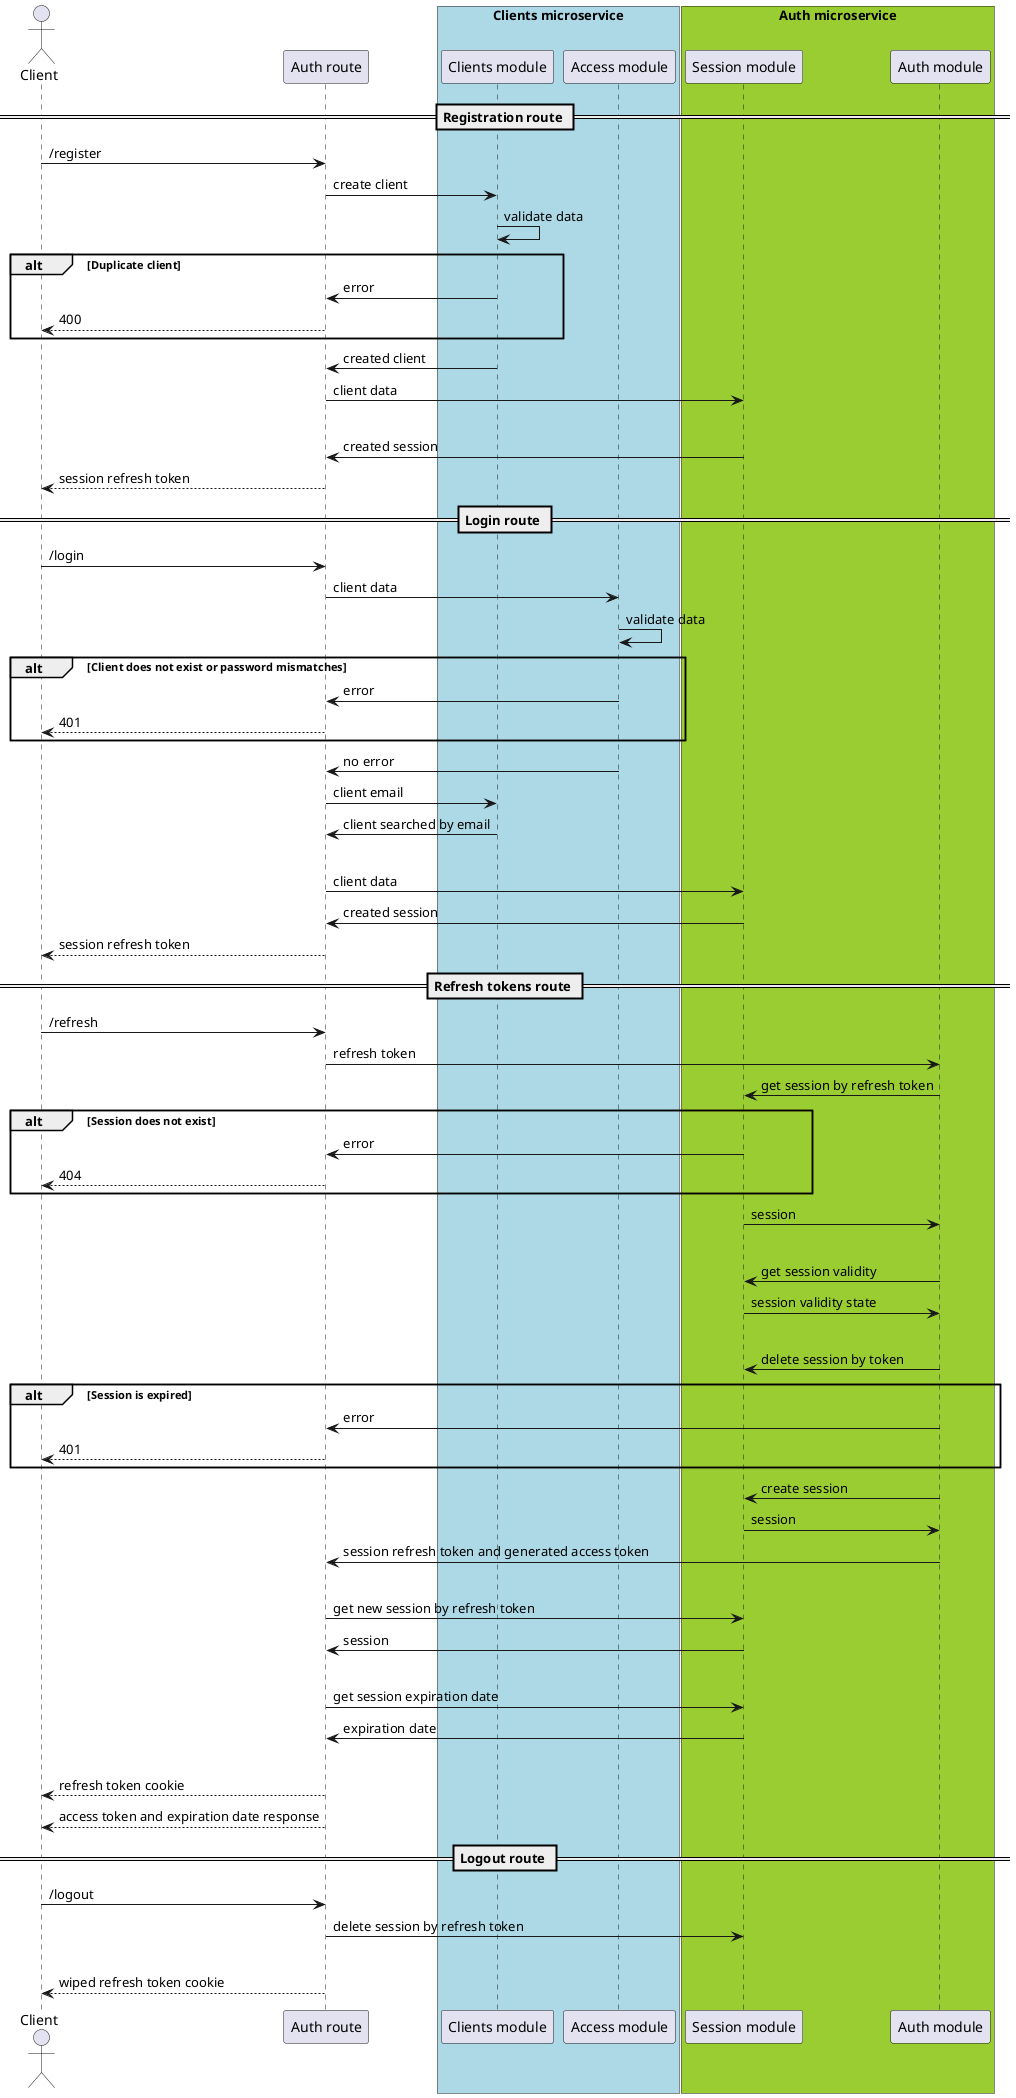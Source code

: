 @startuml auth_route

actor Client as cl

participant "Auth route" as aur

box "Clients microservice" #LightBLue
  participant "Clients module" as clm
  participant "Access module" as acm
end box

box "Auth microservice" #YellowGreen
  participant "Session module" as ssm
  participant "Auth module" as aum
end box

== Registration route ==

cl -> aur : /register
aur -> clm : create client
clm -> clm : validate data

alt Duplicate client
  clm -> aur : error
  aur --> cl : 400
end

clm -> aur : created client
aur -> ssm : client data
|||
ssm -> aur : created session
aur --> cl : session refresh token

== Login route ==

cl -> aur : /login
aur -> acm : client data
acm -> acm : validate data

alt  Client does not exist or password mismatches
  acm -> aur : error
  aur --> cl : 401
end

acm -> aur : no error
aur -> clm : client email
clm -> aur : client searched by email
|||
aur -> ssm : client data
ssm -> aur : created session
aur --> cl : session refresh token

== Refresh tokens route ==

cl -> aur : /refresh
aur -> aum : refresh token
aum -> ssm : get session by refresh token

alt Session does not exist
  ssm -> aur : error
  aur --> cl : 404
end

ssm -> aum : session
|||
aum -> ssm : get session validity
ssm -> aum : session validity state
|||
aum -> ssm : delete session by token

alt Session is expired
  aum -> aur : error
  aur --> cl : 401
end

aum -> ssm : create session
ssm -> aum : session
aum -> aur : session refresh token and generated access token
|||
aur -> ssm : get new session by refresh token
ssm -> aur : session
|||
aur -> ssm : get session expiration date
ssm -> aur : expiration date
|||
aur --> cl : refresh token cookie
aur --> cl : access token and expiration date response

== Logout route ==

cl -> aur : /logout
aur -> ssm : delete session by refresh token
|||
aur --> cl : wiped refresh token cookie

@enduml